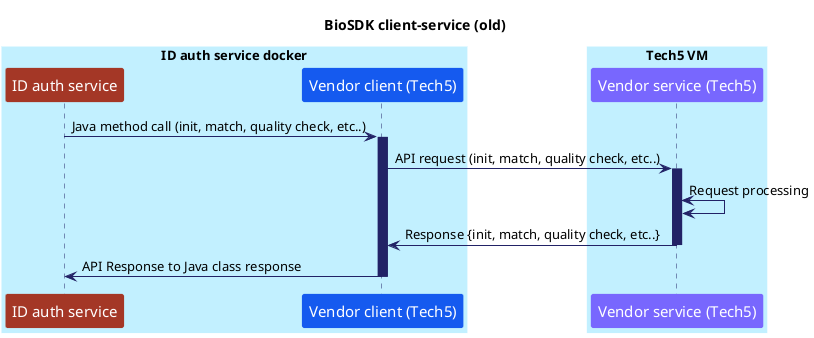 @startuml
title BioSDK client-service (old)

skinparam useBetaStyle false
skinparam componentStyle uml1
skinparam shadowing false
'skinparam SequenceGroupHeaderFontColor #application
skinparam sequence {
    ArrowColor #222266
    LifeLineBorderColor #222266
    LifeLineBackgroundColor #222266

    ParticipantBorderColor #application
    ParticipantBackgroundColor #155AEF
    ParticipantFontName Droid Sans Mono
    ParticipantFontSize 15
    ParticipantFontColor #ffffff

    BoxBackgroundColor #application
    BoxBorderColor #ffffff

    GroupHeaderFontColor #ffffff
    GroupBackgroundColor #155AEF
    GroupBorderColor #155AEF
}

box "ID auth service docker"
participant  "ID auth service" as auth #a43726
participant  "Vendor client (Tech5)" as t5client
end box

box "Tech5 VM"
participant  "Vendor service (Tech5)" as t5service #7867FE
end box

auth -> t5client: Java method call (init, match, quality check, etc..)
activate t5client
t5client -> t5service: API request (init, match, quality check, etc..)
activate t5service
t5service <-> t5service: Request processing
t5service -> t5client: Response {init, match, quality check, etc..}
deactivate t5service
t5client -> auth: API Response to Java class response
deactivate t5client
@enduml